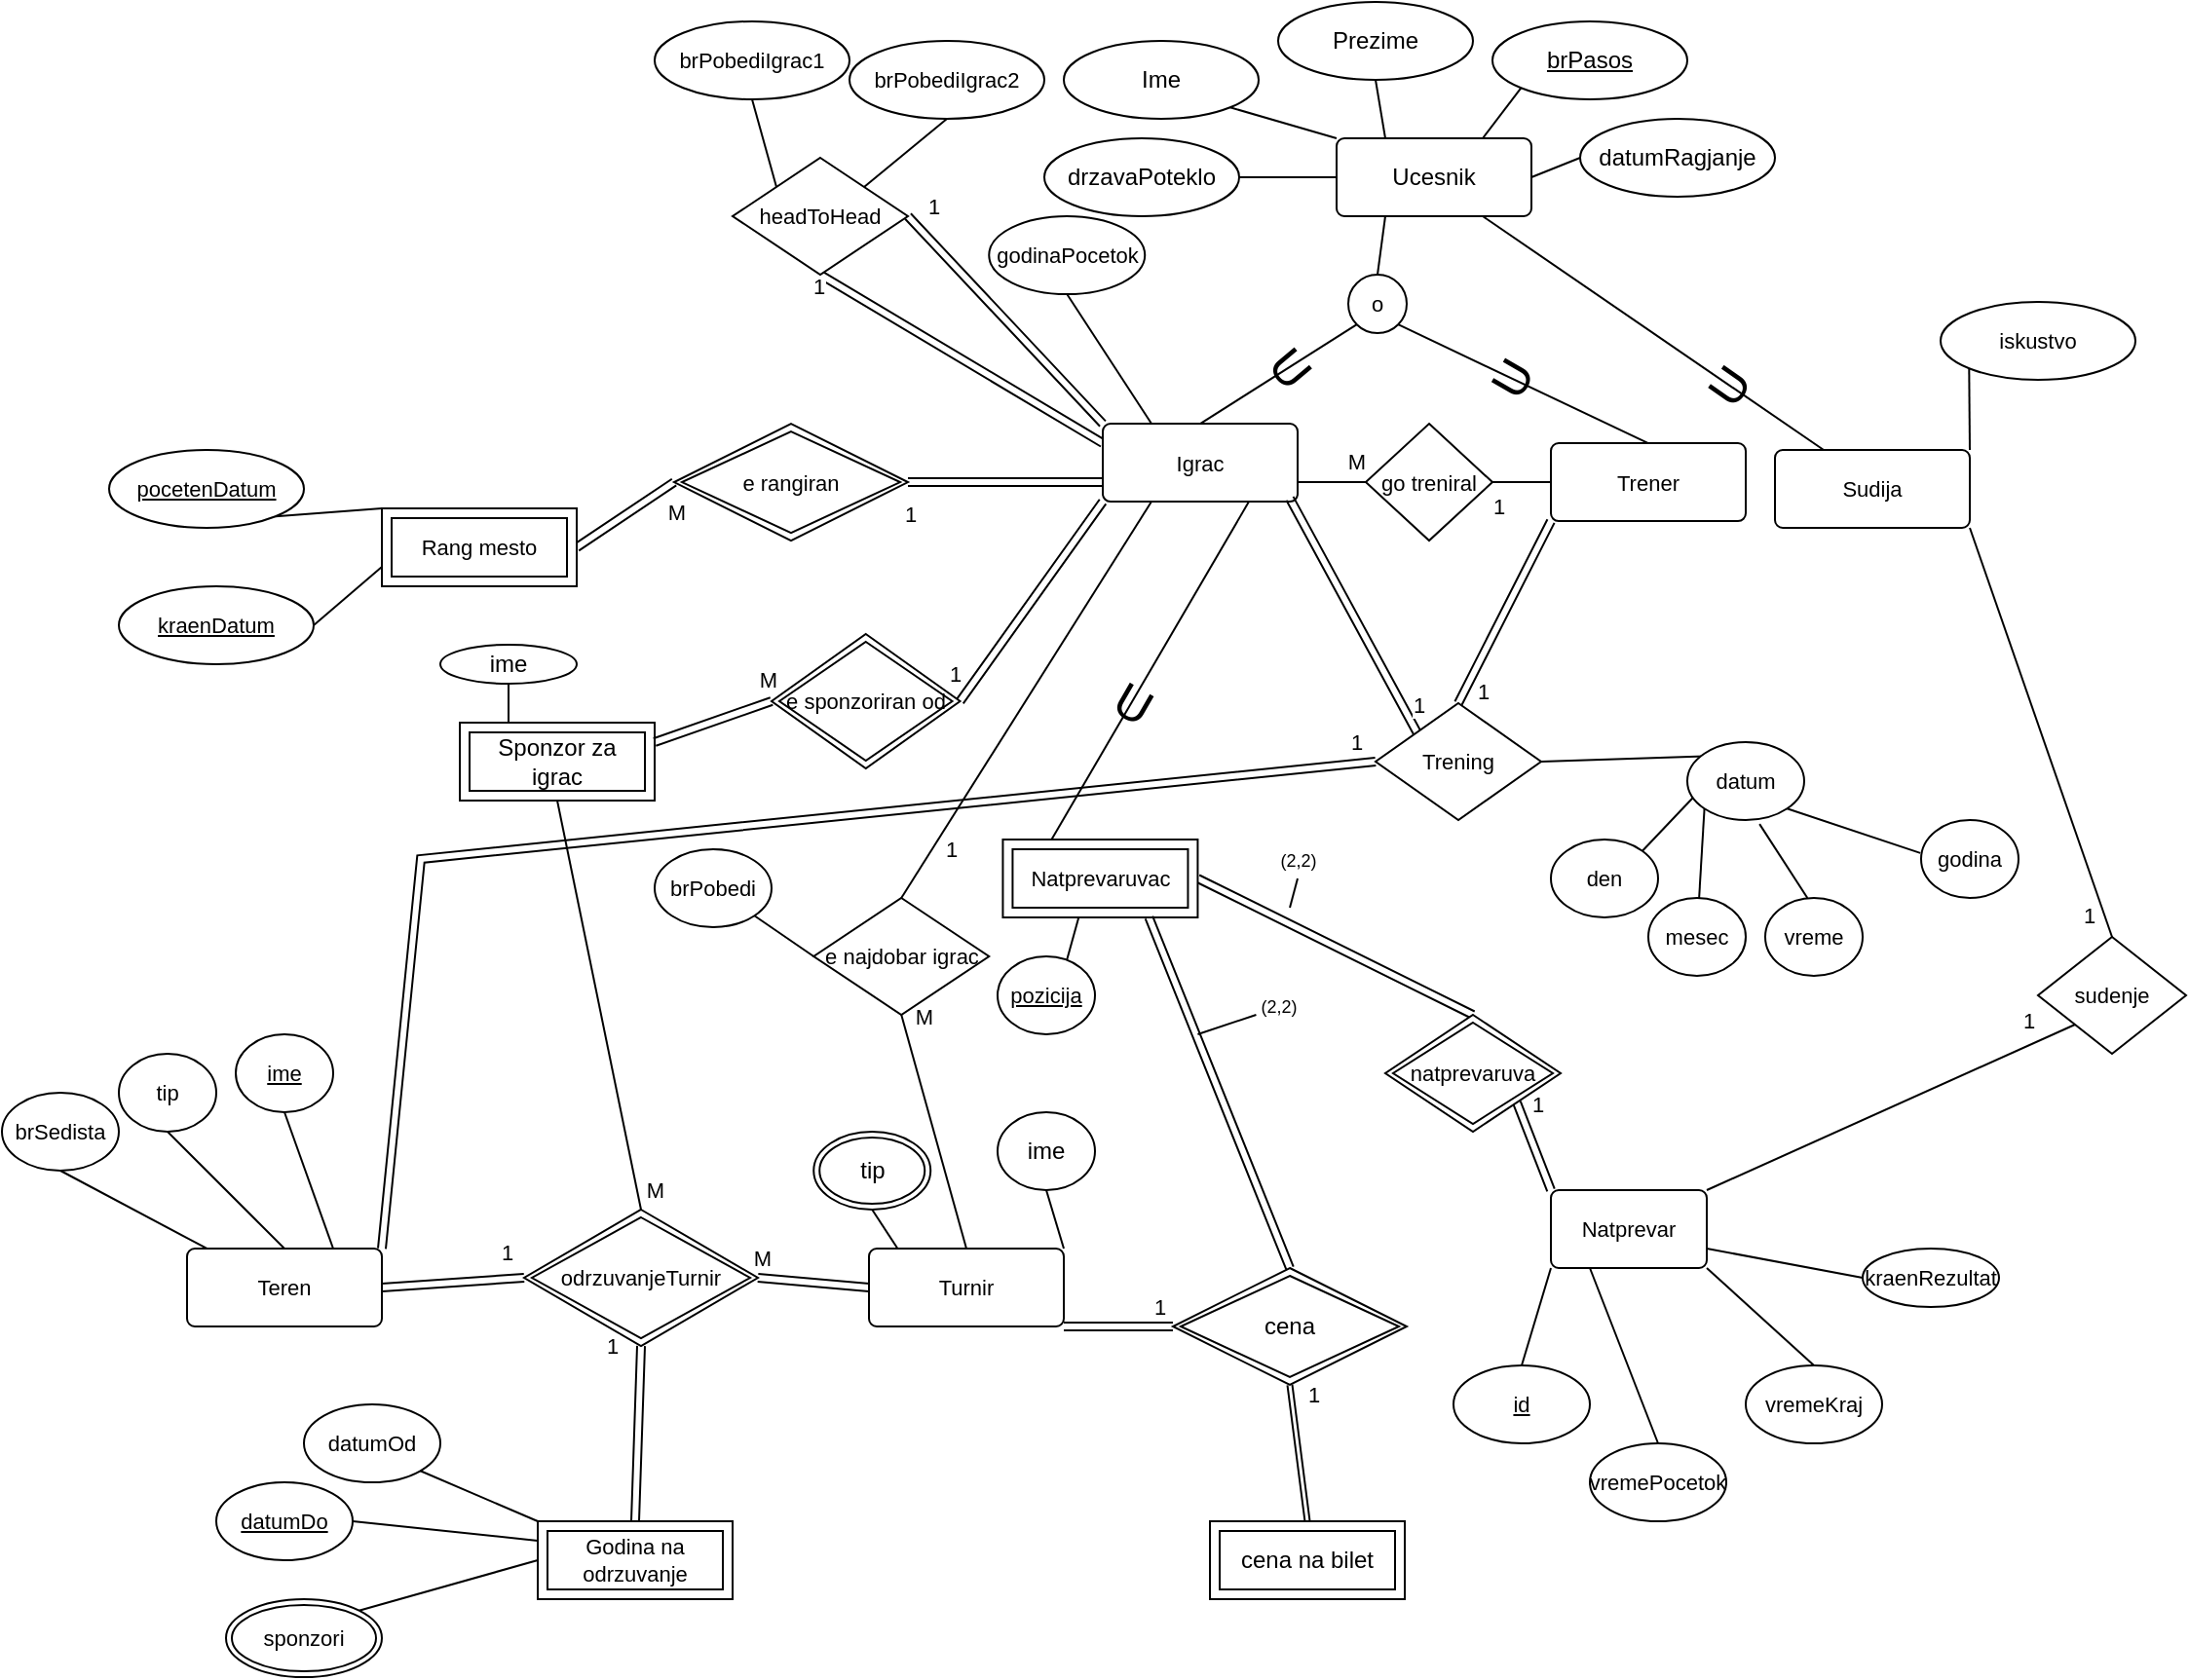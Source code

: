 <mxfile version="22.0.8" type="github">
  <diagram name="Page-1" id="bCBQcqJFbT7YR_BkL4kP">
    <mxGraphModel dx="1479" dy="675" grid="1" gridSize="10" guides="1" tooltips="1" connect="1" arrows="1" fold="1" page="1" pageScale="1" pageWidth="850" pageHeight="1100" math="0" shadow="0">
      <root>
        <mxCell id="0" />
        <mxCell id="1" parent="0" />
        <mxCell id="mq__92epC1WS6delLXho-19" style="edgeStyle=none;shape=connector;rounded=0;orthogonalLoop=1;jettySize=auto;html=1;exitX=0.25;exitY=1;exitDx=0;exitDy=0;entryX=0.5;entryY=0;entryDx=0;entryDy=0;labelBackgroundColor=default;strokeColor=default;align=center;verticalAlign=middle;fontFamily=Helvetica;fontSize=11;fontColor=default;endArrow=none;endFill=0;" parent="1" source="mq__92epC1WS6delLXho-2" target="mq__92epC1WS6delLXho-18" edge="1">
          <mxGeometry relative="1" as="geometry" />
        </mxCell>
        <mxCell id="mq__92epC1WS6delLXho-2" value="&lt;div&gt;Ucesnik&lt;/div&gt;" style="rounded=1;arcSize=10;whiteSpace=wrap;html=1;align=center;" parent="1" vertex="1">
          <mxGeometry x="200" y="90" width="100" height="40" as="geometry" />
        </mxCell>
        <mxCell id="mq__92epC1WS6delLXho-10" style="shape=connector;rounded=0;orthogonalLoop=1;jettySize=auto;html=1;exitX=1;exitY=1;exitDx=0;exitDy=0;labelBackgroundColor=default;strokeColor=default;align=center;verticalAlign=middle;fontFamily=Helvetica;fontSize=11;fontColor=default;endArrow=none;endFill=0;entryX=0;entryY=0;entryDx=0;entryDy=0;" parent="1" source="mq__92epC1WS6delLXho-4" target="mq__92epC1WS6delLXho-2" edge="1">
          <mxGeometry relative="1" as="geometry">
            <mxPoint x="170" y="100" as="targetPoint" />
          </mxGeometry>
        </mxCell>
        <mxCell id="mq__92epC1WS6delLXho-4" value="Ime" style="ellipse;whiteSpace=wrap;html=1;align=center;" parent="1" vertex="1">
          <mxGeometry x="60" y="40" width="100" height="40" as="geometry" />
        </mxCell>
        <mxCell id="mq__92epC1WS6delLXho-11" style="edgeStyle=none;shape=connector;rounded=0;orthogonalLoop=1;jettySize=auto;html=1;exitX=0.5;exitY=1;exitDx=0;exitDy=0;entryX=0.25;entryY=0;entryDx=0;entryDy=0;labelBackgroundColor=default;strokeColor=default;align=center;verticalAlign=middle;fontFamily=Helvetica;fontSize=11;fontColor=default;endArrow=none;endFill=0;" parent="1" source="mq__92epC1WS6delLXho-5" target="mq__92epC1WS6delLXho-2" edge="1">
          <mxGeometry relative="1" as="geometry" />
        </mxCell>
        <mxCell id="mq__92epC1WS6delLXho-5" value="Prezime" style="ellipse;whiteSpace=wrap;html=1;align=center;" parent="1" vertex="1">
          <mxGeometry x="170" y="20" width="100" height="40" as="geometry" />
        </mxCell>
        <mxCell id="mq__92epC1WS6delLXho-12" style="edgeStyle=none;shape=connector;rounded=0;orthogonalLoop=1;jettySize=auto;html=1;exitX=0;exitY=1;exitDx=0;exitDy=0;entryX=0.75;entryY=0;entryDx=0;entryDy=0;labelBackgroundColor=default;strokeColor=default;align=center;verticalAlign=middle;fontFamily=Helvetica;fontSize=11;fontColor=default;endArrow=none;endFill=0;" parent="1" source="mq__92epC1WS6delLXho-6" target="mq__92epC1WS6delLXho-2" edge="1">
          <mxGeometry relative="1" as="geometry" />
        </mxCell>
        <mxCell id="mq__92epC1WS6delLXho-6" value="&lt;u&gt;brPasos&lt;/u&gt;" style="ellipse;whiteSpace=wrap;html=1;align=center;" parent="1" vertex="1">
          <mxGeometry x="280" y="30" width="100" height="40" as="geometry" />
        </mxCell>
        <mxCell id="mq__92epC1WS6delLXho-9" style="edgeStyle=orthogonalEdgeStyle;rounded=0;orthogonalLoop=1;jettySize=auto;html=1;exitX=1;exitY=0.5;exitDx=0;exitDy=0;endArrow=none;endFill=0;" parent="1" source="mq__92epC1WS6delLXho-7" target="mq__92epC1WS6delLXho-2" edge="1">
          <mxGeometry relative="1" as="geometry" />
        </mxCell>
        <mxCell id="mq__92epC1WS6delLXho-7" value="drzavaPoteklo" style="ellipse;whiteSpace=wrap;html=1;align=center;" parent="1" vertex="1">
          <mxGeometry x="50" y="90" width="100" height="40" as="geometry" />
        </mxCell>
        <mxCell id="mq__92epC1WS6delLXho-13" style="edgeStyle=none;shape=connector;rounded=0;orthogonalLoop=1;jettySize=auto;html=1;exitX=0;exitY=0.5;exitDx=0;exitDy=0;entryX=1;entryY=0.5;entryDx=0;entryDy=0;labelBackgroundColor=default;strokeColor=default;align=center;verticalAlign=middle;fontFamily=Helvetica;fontSize=11;fontColor=default;endArrow=none;endFill=0;" parent="1" source="mq__92epC1WS6delLXho-8" target="mq__92epC1WS6delLXho-2" edge="1">
          <mxGeometry relative="1" as="geometry" />
        </mxCell>
        <mxCell id="mq__92epC1WS6delLXho-8" value="datumRagjanje" style="ellipse;whiteSpace=wrap;html=1;align=center;" parent="1" vertex="1">
          <mxGeometry x="325" y="80" width="100" height="40" as="geometry" />
        </mxCell>
        <mxCell id="mq__92epC1WS6delLXho-47" value="1" style="edgeStyle=none;shape=link;rounded=0;orthogonalLoop=1;jettySize=auto;html=1;exitX=0;exitY=0.75;exitDx=0;exitDy=0;entryX=1;entryY=0.5;entryDx=0;entryDy=0;labelBackgroundColor=default;strokeColor=default;align=center;verticalAlign=middle;fontFamily=Helvetica;fontSize=11;fontColor=default;endArrow=none;endFill=0;" parent="1" source="mq__92epC1WS6delLXho-15" target="mq__92epC1WS6delLXho-44" edge="1">
          <mxGeometry x="0.992" y="16" relative="1" as="geometry">
            <mxPoint as="offset" />
          </mxGeometry>
        </mxCell>
        <mxCell id="mq__92epC1WS6delLXho-51" value="M" style="edgeStyle=none;shape=connector;rounded=0;orthogonalLoop=1;jettySize=auto;html=1;exitX=1;exitY=0.75;exitDx=0;exitDy=0;entryX=0;entryY=0.5;entryDx=0;entryDy=0;labelBackgroundColor=default;strokeColor=default;align=center;verticalAlign=middle;fontFamily=Helvetica;fontSize=11;fontColor=default;endArrow=none;endFill=0;" parent="1" source="mq__92epC1WS6delLXho-15" target="mq__92epC1WS6delLXho-49" edge="1">
          <mxGeometry x="0.715" y="11" relative="1" as="geometry">
            <mxPoint as="offset" />
          </mxGeometry>
        </mxCell>
        <mxCell id="9Mbee1yuVD9q4XuMxD_L-72" value="1" style="edgeStyle=none;shape=link;rounded=0;orthogonalLoop=1;jettySize=auto;html=1;exitX=0;exitY=0;exitDx=0;exitDy=0;entryX=1;entryY=0.5;entryDx=0;entryDy=0;labelBackgroundColor=default;strokeColor=default;align=center;verticalAlign=middle;fontFamily=Helvetica;fontSize=11;fontColor=default;endArrow=none;endFill=0;" parent="1" source="mq__92epC1WS6delLXho-15" target="9Mbee1yuVD9q4XuMxD_L-71" edge="1">
          <mxGeometry x="0.921" y="-13" relative="1" as="geometry">
            <mxPoint as="offset" />
          </mxGeometry>
        </mxCell>
        <mxCell id="9Mbee1yuVD9q4XuMxD_L-73" value="1" style="edgeStyle=none;shape=link;rounded=0;orthogonalLoop=1;jettySize=auto;html=1;exitX=0;exitY=0.25;exitDx=0;exitDy=0;entryX=0.5;entryY=1;entryDx=0;entryDy=0;labelBackgroundColor=default;strokeColor=default;align=center;verticalAlign=middle;fontFamily=Helvetica;fontSize=11;fontColor=default;endArrow=none;endFill=0;" parent="1" source="mq__92epC1WS6delLXho-15" target="9Mbee1yuVD9q4XuMxD_L-71" edge="1">
          <mxGeometry x="0.98" y="6" relative="1" as="geometry">
            <mxPoint as="offset" />
          </mxGeometry>
        </mxCell>
        <mxCell id="mq__92epC1WS6delLXho-15" value="Igrac" style="rounded=1;arcSize=10;whiteSpace=wrap;html=1;align=center;fontFamily=Helvetica;fontSize=11;fontColor=default;" parent="1" vertex="1">
          <mxGeometry x="80" y="236.53" width="100" height="40" as="geometry" />
        </mxCell>
        <mxCell id="mq__92epC1WS6delLXho-50" value="1" style="edgeStyle=none;shape=connector;rounded=0;orthogonalLoop=1;jettySize=auto;html=1;exitX=0;exitY=0.5;exitDx=0;exitDy=0;entryX=1;entryY=0.5;entryDx=0;entryDy=0;labelBackgroundColor=default;strokeColor=default;align=center;verticalAlign=middle;fontFamily=Helvetica;fontSize=11;fontColor=default;endArrow=none;endFill=0;" parent="1" source="mq__92epC1WS6delLXho-16" target="mq__92epC1WS6delLXho-49" edge="1">
          <mxGeometry x="0.786" y="12" relative="1" as="geometry">
            <mxPoint as="offset" />
          </mxGeometry>
        </mxCell>
        <mxCell id="mq__92epC1WS6delLXho-16" value="Trener" style="rounded=1;arcSize=10;whiteSpace=wrap;html=1;align=center;fontFamily=Helvetica;fontSize=11;fontColor=default;" parent="1" vertex="1">
          <mxGeometry x="310" y="246.53" width="100" height="40" as="geometry" />
        </mxCell>
        <mxCell id="mq__92epC1WS6delLXho-21" style="edgeStyle=none;shape=connector;rounded=0;orthogonalLoop=1;jettySize=auto;html=1;exitX=1;exitY=1;exitDx=0;exitDy=0;entryX=0.5;entryY=0;entryDx=0;entryDy=0;labelBackgroundColor=default;strokeColor=default;align=center;verticalAlign=middle;fontFamily=Helvetica;fontSize=11;fontColor=default;endArrow=none;endFill=0;" parent="1" source="mq__92epC1WS6delLXho-18" target="mq__92epC1WS6delLXho-16" edge="1">
          <mxGeometry relative="1" as="geometry" />
        </mxCell>
        <mxCell id="mq__92epC1WS6delLXho-18" value="o" style="ellipse;whiteSpace=wrap;html=1;aspect=fixed;fontFamily=Helvetica;fontSize=11;fontColor=default;" parent="1" vertex="1">
          <mxGeometry x="206" y="160" width="30" height="30" as="geometry" />
        </mxCell>
        <mxCell id="mq__92epC1WS6delLXho-31" value="" style="group;rotation=5;" parent="1" vertex="1" connectable="0">
          <mxGeometry x="150" y="179" width="55.794" height="56.526" as="geometry" />
        </mxCell>
        <mxCell id="mq__92epC1WS6delLXho-32" value="" style="group;rotation=5;" parent="mq__92epC1WS6delLXho-31" vertex="1" connectable="0">
          <mxGeometry x="-1" width="56.569" height="56.569" as="geometry" />
        </mxCell>
        <mxCell id="mq__92epC1WS6delLXho-20" style="edgeStyle=none;shape=connector;rounded=0;orthogonalLoop=1;jettySize=auto;html=1;exitX=0;exitY=1;exitDx=0;exitDy=0;entryX=0.5;entryY=0;entryDx=0;entryDy=0;labelBackgroundColor=default;strokeColor=default;align=center;verticalAlign=middle;fontFamily=Helvetica;fontSize=11;fontColor=default;endArrow=none;endFill=0;" parent="mq__92epC1WS6delLXho-32" source="mq__92epC1WS6delLXho-18" target="mq__92epC1WS6delLXho-15" edge="1">
          <mxGeometry relative="1" as="geometry" />
        </mxCell>
        <mxCell id="mq__92epC1WS6delLXho-24" value="&lt;font style=&quot;font-size: 25px;&quot;&gt;U&lt;/font&gt;" style="text;html=1;align=center;verticalAlign=middle;resizable=0;points=[];autosize=1;strokeColor=none;fillColor=none;fontSize=11;fontFamily=Helvetica;fontColor=default;rotation=50;" parent="mq__92epC1WS6delLXho-32" vertex="1">
          <mxGeometry x="8" y="8" width="40" height="40" as="geometry" />
        </mxCell>
        <mxCell id="mq__92epC1WS6delLXho-34" value="" style="endArrow=none;html=1;rounded=0;labelBackgroundColor=default;strokeColor=default;align=center;verticalAlign=middle;fontFamily=Helvetica;fontSize=11;fontColor=default;shape=connector;exitX=0.75;exitY=1;exitDx=0;exitDy=0;entryX=0.25;entryY=0;entryDx=0;entryDy=0;" parent="1" source="mq__92epC1WS6delLXho-2" target="mq__92epC1WS6delLXho-35" edge="1">
          <mxGeometry width="50" height="50" relative="1" as="geometry">
            <mxPoint x="330" y="200" as="sourcePoint" />
            <mxPoint x="400" y="230" as="targetPoint" />
          </mxGeometry>
        </mxCell>
        <mxCell id="mq__92epC1WS6delLXho-35" value="Sudija" style="rounded=1;arcSize=10;whiteSpace=wrap;html=1;align=center;fontFamily=Helvetica;fontSize=11;fontColor=default;" parent="1" vertex="1">
          <mxGeometry x="425" y="250" width="100" height="40" as="geometry" />
        </mxCell>
        <mxCell id="mq__92epC1WS6delLXho-36" value="&lt;font style=&quot;font-size: 25px;&quot;&gt;U&lt;/font&gt;" style="text;html=1;align=center;verticalAlign=middle;resizable=0;points=[];autosize=1;strokeColor=none;fillColor=none;fontSize=11;fontFamily=Helvetica;fontColor=default;rotation=-55;" parent="1" vertex="1">
          <mxGeometry x="380" y="196.53" width="40" height="40" as="geometry" />
        </mxCell>
        <mxCell id="mq__92epC1WS6delLXho-45" value="M" style="edgeStyle=none;shape=link;rounded=0;orthogonalLoop=1;jettySize=auto;html=1;exitX=1;exitY=0.5;exitDx=0;exitDy=0;entryX=0;entryY=0.5;entryDx=0;entryDy=0;labelBackgroundColor=default;strokeColor=default;align=center;verticalAlign=middle;fontFamily=Helvetica;fontSize=11;fontColor=default;endArrow=none;endFill=0;" parent="1" source="mq__92epC1WS6delLXho-48" target="mq__92epC1WS6delLXho-44" edge="1">
          <mxGeometry x="0.75" y="-13" relative="1" as="geometry">
            <mxPoint x="-80" y="330" as="sourcePoint" />
            <mxPoint as="offset" />
          </mxGeometry>
        </mxCell>
        <mxCell id="mq__92epC1WS6delLXho-39" style="edgeStyle=none;shape=connector;rounded=0;orthogonalLoop=1;jettySize=auto;html=1;exitX=0.5;exitY=1;exitDx=0;exitDy=0;entryX=0.25;entryY=0;entryDx=0;entryDy=0;labelBackgroundColor=default;strokeColor=default;align=center;verticalAlign=middle;fontFamily=Helvetica;fontSize=11;fontColor=default;endArrow=none;endFill=0;" parent="1" source="mq__92epC1WS6delLXho-38" target="mq__92epC1WS6delLXho-15" edge="1">
          <mxGeometry relative="1" as="geometry" />
        </mxCell>
        <mxCell id="mq__92epC1WS6delLXho-38" value="godinaPocetok" style="ellipse;whiteSpace=wrap;html=1;align=center;fontFamily=Helvetica;fontSize=11;fontColor=default;" parent="1" vertex="1">
          <mxGeometry x="21.62" y="130" width="80" height="40" as="geometry" />
        </mxCell>
        <mxCell id="mq__92epC1WS6delLXho-42" style="edgeStyle=none;shape=connector;rounded=0;orthogonalLoop=1;jettySize=auto;html=1;exitX=1;exitY=1;exitDx=0;exitDy=0;entryX=0;entryY=0;entryDx=0;entryDy=0;labelBackgroundColor=default;strokeColor=default;align=center;verticalAlign=middle;fontFamily=Helvetica;fontSize=11;fontColor=default;endArrow=none;endFill=0;" parent="1" source="mq__92epC1WS6delLXho-40" target="mq__92epC1WS6delLXho-48" edge="1">
          <mxGeometry relative="1" as="geometry">
            <mxPoint x="-130" y="330" as="targetPoint" />
          </mxGeometry>
        </mxCell>
        <mxCell id="mq__92epC1WS6delLXho-40" value="&lt;u&gt;pocetenDatum&lt;/u&gt;" style="ellipse;whiteSpace=wrap;html=1;align=center;fontFamily=Helvetica;fontSize=11;fontColor=default;" parent="1" vertex="1">
          <mxGeometry x="-430" y="250" width="100" height="40" as="geometry" />
        </mxCell>
        <mxCell id="mq__92epC1WS6delLXho-43" style="edgeStyle=none;shape=connector;rounded=0;orthogonalLoop=1;jettySize=auto;html=1;exitX=1;exitY=0.5;exitDx=0;exitDy=0;entryX=0;entryY=0.75;entryDx=0;entryDy=0;labelBackgroundColor=default;strokeColor=default;align=center;verticalAlign=middle;fontFamily=Helvetica;fontSize=11;fontColor=default;endArrow=none;endFill=0;" parent="1" source="mq__92epC1WS6delLXho-41" target="mq__92epC1WS6delLXho-48" edge="1">
          <mxGeometry relative="1" as="geometry">
            <mxPoint x="-130" y="370" as="targetPoint" />
          </mxGeometry>
        </mxCell>
        <mxCell id="mq__92epC1WS6delLXho-41" value="&lt;u&gt;kraenDatum&lt;/u&gt;" style="ellipse;whiteSpace=wrap;html=1;align=center;fontFamily=Helvetica;fontSize=11;fontColor=default;" parent="1" vertex="1">
          <mxGeometry x="-425" y="320" width="100" height="40" as="geometry" />
        </mxCell>
        <mxCell id="mq__92epC1WS6delLXho-44" value="e rangiran" style="shape=rhombus;double=1;perimeter=rhombusPerimeter;whiteSpace=wrap;html=1;align=center;fontFamily=Helvetica;fontSize=11;fontColor=default;" parent="1" vertex="1">
          <mxGeometry x="-140" y="236.53" width="120" height="60" as="geometry" />
        </mxCell>
        <mxCell id="mq__92epC1WS6delLXho-48" value="Rang mesto" style="shape=ext;margin=3;double=1;whiteSpace=wrap;html=1;align=center;fontFamily=Helvetica;fontSize=11;fontColor=default;" parent="1" vertex="1">
          <mxGeometry x="-290" y="280" width="100" height="40" as="geometry" />
        </mxCell>
        <mxCell id="mq__92epC1WS6delLXho-49" value="go treniral" style="shape=rhombus;perimeter=rhombusPerimeter;whiteSpace=wrap;html=1;align=center;fontFamily=Helvetica;fontSize=11;fontColor=default;" parent="1" vertex="1">
          <mxGeometry x="215" y="236.53" width="65" height="60" as="geometry" />
        </mxCell>
        <mxCell id="mq__92epC1WS6delLXho-53" style="edgeStyle=none;shape=connector;rounded=0;orthogonalLoop=1;jettySize=auto;html=1;exitX=0;exitY=1;exitDx=0;exitDy=0;entryX=1;entryY=0;entryDx=0;entryDy=0;labelBackgroundColor=default;strokeColor=default;align=center;verticalAlign=middle;fontFamily=Helvetica;fontSize=11;fontColor=default;endArrow=none;endFill=0;" parent="1" source="mq__92epC1WS6delLXho-52" target="mq__92epC1WS6delLXho-35" edge="1">
          <mxGeometry relative="1" as="geometry" />
        </mxCell>
        <mxCell id="mq__92epC1WS6delLXho-52" value="iskustvo" style="ellipse;whiteSpace=wrap;html=1;align=center;fontFamily=Helvetica;fontSize=11;fontColor=default;" parent="1" vertex="1">
          <mxGeometry x="510" y="174" width="100" height="40" as="geometry" />
        </mxCell>
        <mxCell id="9Mbee1yuVD9q4XuMxD_L-7" value="M" style="edgeStyle=none;shape=connector;rounded=0;orthogonalLoop=1;jettySize=auto;html=1;exitX=0.5;exitY=0;exitDx=0;exitDy=0;entryX=0.5;entryY=1;entryDx=0;entryDy=0;labelBackgroundColor=default;strokeColor=default;align=center;verticalAlign=middle;fontFamily=Helvetica;fontSize=11;fontColor=default;endArrow=none;endFill=0;" parent="1" source="mq__92epC1WS6delLXho-54" target="9Mbee1yuVD9q4XuMxD_L-6" edge="1">
          <mxGeometry x="0.924" y="-11" relative="1" as="geometry">
            <mxPoint as="offset" />
          </mxGeometry>
        </mxCell>
        <mxCell id="9Mbee1yuVD9q4XuMxD_L-20" value="M" style="edgeStyle=none;shape=link;rounded=0;orthogonalLoop=1;jettySize=auto;html=1;exitX=0;exitY=0.5;exitDx=0;exitDy=0;entryX=1;entryY=0.5;entryDx=0;entryDy=0;labelBackgroundColor=default;strokeColor=default;align=center;verticalAlign=middle;fontFamily=Helvetica;fontSize=11;fontColor=default;endArrow=none;endFill=0;" parent="1" source="mq__92epC1WS6delLXho-54" target="9Mbee1yuVD9q4XuMxD_L-18" edge="1">
          <mxGeometry x="0.954" y="-10" relative="1" as="geometry">
            <mxPoint as="offset" />
          </mxGeometry>
        </mxCell>
        <mxCell id="hpXojrDzF-g0VpkpRBZQ-11" value="1" style="rounded=0;orthogonalLoop=1;jettySize=auto;html=1;exitX=1;exitY=1;exitDx=0;exitDy=0;shape=link;" edge="1" parent="1" source="mq__92epC1WS6delLXho-54" target="hpXojrDzF-g0VpkpRBZQ-8">
          <mxGeometry x="0.739" y="10" relative="1" as="geometry">
            <mxPoint as="offset" />
          </mxGeometry>
        </mxCell>
        <mxCell id="mq__92epC1WS6delLXho-54" value="Turnir" style="rounded=1;arcSize=10;whiteSpace=wrap;html=1;align=center;fontFamily=Helvetica;fontSize=11;fontColor=default;" parent="1" vertex="1">
          <mxGeometry x="-40.0" y="660" width="100" height="40" as="geometry" />
        </mxCell>
        <mxCell id="9Mbee1yuVD9q4XuMxD_L-4" style="rounded=0;orthogonalLoop=1;jettySize=auto;html=1;exitX=0.5;exitY=1;exitDx=0;exitDy=0;entryX=1;entryY=0;entryDx=0;entryDy=0;endArrow=none;endFill=0;" parent="1" source="9Mbee1yuVD9q4XuMxD_L-2" target="mq__92epC1WS6delLXho-54" edge="1">
          <mxGeometry relative="1" as="geometry" />
        </mxCell>
        <mxCell id="9Mbee1yuVD9q4XuMxD_L-2" value="ime" style="ellipse;whiteSpace=wrap;html=1;align=center;" parent="1" vertex="1">
          <mxGeometry x="26" y="590" width="50" height="40" as="geometry" />
        </mxCell>
        <mxCell id="9Mbee1yuVD9q4XuMxD_L-5" style="rounded=0;orthogonalLoop=1;jettySize=auto;html=1;entryX=0.147;entryY=0;entryDx=0;entryDy=0;endArrow=none;endFill=0;exitX=0.5;exitY=1;exitDx=0;exitDy=0;entryPerimeter=0;" parent="1" source="hpXojrDzF-g0VpkpRBZQ-6" target="mq__92epC1WS6delLXho-54" edge="1">
          <mxGeometry relative="1" as="geometry">
            <mxPoint x="100" y="640" as="sourcePoint" />
          </mxGeometry>
        </mxCell>
        <mxCell id="9Mbee1yuVD9q4XuMxD_L-8" value="1" style="edgeStyle=none;shape=connector;rounded=0;orthogonalLoop=1;jettySize=auto;html=1;exitX=0.5;exitY=0;exitDx=0;exitDy=0;entryX=0.25;entryY=1;entryDx=0;entryDy=0;labelBackgroundColor=default;strokeColor=default;align=center;verticalAlign=middle;fontFamily=Helvetica;fontSize=11;fontColor=default;endArrow=none;endFill=0;" parent="1" source="9Mbee1yuVD9q4XuMxD_L-6" target="mq__92epC1WS6delLXho-15" edge="1">
          <mxGeometry x="-0.714" y="-8" relative="1" as="geometry">
            <mxPoint as="offset" />
          </mxGeometry>
        </mxCell>
        <mxCell id="9Mbee1yuVD9q4XuMxD_L-10" style="edgeStyle=none;shape=connector;rounded=0;orthogonalLoop=1;jettySize=auto;html=1;exitX=0;exitY=0.5;exitDx=0;exitDy=0;entryX=1;entryY=1;entryDx=0;entryDy=0;labelBackgroundColor=default;strokeColor=default;align=center;verticalAlign=middle;fontFamily=Helvetica;fontSize=11;fontColor=default;endArrow=none;endFill=0;" parent="1" source="9Mbee1yuVD9q4XuMxD_L-6" target="9Mbee1yuVD9q4XuMxD_L-9" edge="1">
          <mxGeometry relative="1" as="geometry" />
        </mxCell>
        <mxCell id="9Mbee1yuVD9q4XuMxD_L-6" value="e najdobar igrac" style="shape=rhombus;perimeter=rhombusPerimeter;whiteSpace=wrap;html=1;align=center;fontFamily=Helvetica;fontSize=11;fontColor=default;" parent="1" vertex="1">
          <mxGeometry x="-68.38" y="480" width="90" height="60" as="geometry" />
        </mxCell>
        <mxCell id="9Mbee1yuVD9q4XuMxD_L-9" value="brPobedi" style="ellipse;whiteSpace=wrap;html=1;align=center;fontFamily=Helvetica;fontSize=11;fontColor=default;" parent="1" vertex="1">
          <mxGeometry x="-150" y="455" width="60" height="40" as="geometry" />
        </mxCell>
        <mxCell id="9Mbee1yuVD9q4XuMxD_L-19" value="1" style="edgeStyle=none;shape=link;rounded=0;orthogonalLoop=1;jettySize=auto;html=1;exitX=1;exitY=0.5;exitDx=0;exitDy=0;entryX=0;entryY=0.5;entryDx=0;entryDy=0;labelBackgroundColor=default;strokeColor=default;align=center;verticalAlign=middle;fontFamily=Helvetica;fontSize=11;fontColor=default;endArrow=none;endFill=0;" parent="1" source="9Mbee1yuVD9q4XuMxD_L-11" target="9Mbee1yuVD9q4XuMxD_L-18" edge="1">
          <mxGeometry x="0.794" y="14" relative="1" as="geometry">
            <mxPoint as="offset" />
          </mxGeometry>
        </mxCell>
        <mxCell id="9Mbee1yuVD9q4XuMxD_L-123" value="1" style="edgeStyle=none;shape=link;rounded=0;orthogonalLoop=1;jettySize=auto;html=1;exitX=1;exitY=0;exitDx=0;exitDy=0;labelBackgroundColor=default;strokeColor=default;align=center;verticalAlign=middle;fontFamily=Helvetica;fontSize=11;fontColor=default;endArrow=none;endFill=0;entryX=0;entryY=0.5;entryDx=0;entryDy=0;" parent="1" source="9Mbee1yuVD9q4XuMxD_L-11" target="9Mbee1yuVD9q4XuMxD_L-120" edge="1">
          <mxGeometry x="0.976" y="11" relative="1" as="geometry">
            <mxPoint x="-360" y="440" as="targetPoint" />
            <Array as="points">
              <mxPoint x="-270" y="460" />
            </Array>
            <mxPoint as="offset" />
          </mxGeometry>
        </mxCell>
        <mxCell id="9Mbee1yuVD9q4XuMxD_L-11" value="Teren" style="rounded=1;arcSize=10;whiteSpace=wrap;html=1;align=center;fontFamily=Helvetica;fontSize=11;fontColor=default;" parent="1" vertex="1">
          <mxGeometry x="-390" y="660" width="100" height="40" as="geometry" />
        </mxCell>
        <mxCell id="9Mbee1yuVD9q4XuMxD_L-12" value="&lt;u&gt;ime&lt;/u&gt;" style="ellipse;whiteSpace=wrap;html=1;align=center;fontFamily=Helvetica;fontSize=11;fontColor=default;" parent="1" vertex="1">
          <mxGeometry x="-365" y="550" width="50" height="40" as="geometry" />
        </mxCell>
        <mxCell id="9Mbee1yuVD9q4XuMxD_L-16" style="edgeStyle=none;shape=connector;rounded=0;orthogonalLoop=1;jettySize=auto;html=1;exitX=0.5;exitY=1;exitDx=0;exitDy=0;entryX=0.5;entryY=0;entryDx=0;entryDy=0;labelBackgroundColor=default;strokeColor=default;align=center;verticalAlign=middle;fontFamily=Helvetica;fontSize=11;fontColor=default;endArrow=none;endFill=0;" parent="1" source="9Mbee1yuVD9q4XuMxD_L-13" target="9Mbee1yuVD9q4XuMxD_L-11" edge="1">
          <mxGeometry relative="1" as="geometry" />
        </mxCell>
        <mxCell id="9Mbee1yuVD9q4XuMxD_L-13" value="tip" style="ellipse;whiteSpace=wrap;html=1;align=center;fontFamily=Helvetica;fontSize=11;fontColor=default;" parent="1" vertex="1">
          <mxGeometry x="-425" y="560" width="50" height="40" as="geometry" />
        </mxCell>
        <mxCell id="9Mbee1yuVD9q4XuMxD_L-15" style="edgeStyle=none;shape=connector;rounded=0;orthogonalLoop=1;jettySize=auto;html=1;exitX=0.5;exitY=1;exitDx=0;exitDy=0;entryX=0.104;entryY=0.003;entryDx=0;entryDy=0;labelBackgroundColor=default;strokeColor=default;align=center;verticalAlign=middle;fontFamily=Helvetica;fontSize=11;fontColor=default;endArrow=none;endFill=0;entryPerimeter=0;" parent="1" source="9Mbee1yuVD9q4XuMxD_L-14" target="9Mbee1yuVD9q4XuMxD_L-11" edge="1">
          <mxGeometry relative="1" as="geometry" />
        </mxCell>
        <mxCell id="9Mbee1yuVD9q4XuMxD_L-14" value="brSedista" style="ellipse;whiteSpace=wrap;html=1;align=center;fontFamily=Helvetica;fontSize=11;fontColor=default;" parent="1" vertex="1">
          <mxGeometry x="-485" y="580" width="60" height="40" as="geometry" />
        </mxCell>
        <mxCell id="9Mbee1yuVD9q4XuMxD_L-17" style="edgeStyle=none;shape=connector;rounded=0;orthogonalLoop=1;jettySize=auto;html=1;exitX=0.5;exitY=1;exitDx=0;exitDy=0;entryX=0.75;entryY=0;entryDx=0;entryDy=0;labelBackgroundColor=default;strokeColor=default;align=center;verticalAlign=middle;fontFamily=Helvetica;fontSize=11;fontColor=default;endArrow=none;endFill=0;" parent="1" source="9Mbee1yuVD9q4XuMxD_L-12" target="9Mbee1yuVD9q4XuMxD_L-11" edge="1">
          <mxGeometry relative="1" as="geometry">
            <Array as="points" />
          </mxGeometry>
        </mxCell>
        <mxCell id="9Mbee1yuVD9q4XuMxD_L-18" value="odrzuvanjeTurnir" style="shape=rhombus;perimeter=rhombusPerimeter;whiteSpace=wrap;html=1;align=center;fontFamily=Helvetica;fontSize=11;fontColor=default;double=1;" parent="1" vertex="1">
          <mxGeometry x="-217" y="640" width="120" height="70" as="geometry" />
        </mxCell>
        <mxCell id="9Mbee1yuVD9q4XuMxD_L-32" value="1" style="edgeStyle=none;shape=link;rounded=0;orthogonalLoop=1;jettySize=auto;html=1;exitX=0.5;exitY=0;exitDx=0;exitDy=0;entryX=0.5;entryY=1;entryDx=0;entryDy=0;labelBackgroundColor=default;strokeColor=default;align=center;verticalAlign=middle;fontFamily=Helvetica;fontSize=11;fontColor=default;endArrow=none;endFill=0;" parent="1" source="9Mbee1yuVD9q4XuMxD_L-33" target="9Mbee1yuVD9q4XuMxD_L-18" edge="1">
          <mxGeometry x="1" y="15" relative="1" as="geometry">
            <mxPoint x="-75" y="630" as="sourcePoint" />
            <mxPoint as="offset" />
          </mxGeometry>
        </mxCell>
        <mxCell id="9Mbee1yuVD9q4XuMxD_L-27" style="edgeStyle=none;shape=connector;rounded=0;orthogonalLoop=1;jettySize=auto;html=1;exitX=1;exitY=1;exitDx=0;exitDy=0;labelBackgroundColor=default;strokeColor=default;align=center;verticalAlign=middle;fontFamily=Helvetica;fontSize=11;fontColor=default;endArrow=none;endFill=0;entryX=0;entryY=0;entryDx=0;entryDy=0;" parent="1" source="9Mbee1yuVD9q4XuMxD_L-24" target="9Mbee1yuVD9q4XuMxD_L-33" edge="1">
          <mxGeometry relative="1" as="geometry">
            <mxPoint x="-220" y="760" as="targetPoint" />
          </mxGeometry>
        </mxCell>
        <mxCell id="9Mbee1yuVD9q4XuMxD_L-24" value="datumOd" style="ellipse;whiteSpace=wrap;html=1;align=center;fontFamily=Helvetica;fontSize=11;fontColor=default;" parent="1" vertex="1">
          <mxGeometry x="-330" y="740" width="70" height="40" as="geometry" />
        </mxCell>
        <mxCell id="9Mbee1yuVD9q4XuMxD_L-28" style="edgeStyle=none;shape=connector;rounded=0;orthogonalLoop=1;jettySize=auto;html=1;exitX=1;exitY=0.5;exitDx=0;exitDy=0;entryX=0;entryY=0.25;entryDx=0;entryDy=0;labelBackgroundColor=default;strokeColor=default;align=center;verticalAlign=middle;fontFamily=Helvetica;fontSize=11;fontColor=default;endArrow=none;endFill=0;" parent="1" source="9Mbee1yuVD9q4XuMxD_L-25" target="9Mbee1yuVD9q4XuMxD_L-33" edge="1">
          <mxGeometry relative="1" as="geometry">
            <mxPoint x="-125" y="630" as="targetPoint" />
          </mxGeometry>
        </mxCell>
        <mxCell id="9Mbee1yuVD9q4XuMxD_L-25" value="&lt;u&gt;datumDo&lt;/u&gt;" style="ellipse;whiteSpace=wrap;html=1;align=center;fontFamily=Helvetica;fontSize=11;fontColor=default;" parent="1" vertex="1">
          <mxGeometry x="-375" y="780" width="70" height="40" as="geometry" />
        </mxCell>
        <mxCell id="9Mbee1yuVD9q4XuMxD_L-31" style="shape=connector;rounded=0;orthogonalLoop=1;jettySize=auto;html=1;exitX=1;exitY=0;exitDx=0;exitDy=0;entryX=0;entryY=0.5;entryDx=0;entryDy=0;labelBackgroundColor=default;strokeColor=default;align=center;verticalAlign=middle;fontFamily=Helvetica;fontSize=11;fontColor=default;endArrow=none;endFill=0;" parent="1" source="9Mbee1yuVD9q4XuMxD_L-30" target="9Mbee1yuVD9q4XuMxD_L-33" edge="1">
          <mxGeometry relative="1" as="geometry">
            <mxPoint x="-150" y="670" as="targetPoint" />
          </mxGeometry>
        </mxCell>
        <mxCell id="9Mbee1yuVD9q4XuMxD_L-30" value="sponzori" style="ellipse;shape=doubleEllipse;margin=3;whiteSpace=wrap;html=1;align=center;fontFamily=Helvetica;fontSize=11;fontColor=default;" parent="1" vertex="1">
          <mxGeometry x="-370" y="840" width="80" height="40" as="geometry" />
        </mxCell>
        <mxCell id="9Mbee1yuVD9q4XuMxD_L-33" value="Godina na odrzuvanje" style="shape=ext;margin=3;double=1;whiteSpace=wrap;html=1;align=center;fontFamily=Helvetica;fontSize=11;fontColor=default;" parent="1" vertex="1">
          <mxGeometry x="-210" y="800" width="100" height="40" as="geometry" />
        </mxCell>
        <mxCell id="9Mbee1yuVD9q4XuMxD_L-48" value="1" style="edgeStyle=none;shape=connector;rounded=0;orthogonalLoop=1;jettySize=auto;html=1;exitX=1;exitY=0;exitDx=0;exitDy=0;entryX=0;entryY=1;entryDx=0;entryDy=0;labelBackgroundColor=default;strokeColor=default;align=center;verticalAlign=middle;fontFamily=Helvetica;fontSize=11;fontColor=default;endArrow=none;endFill=0;" parent="1" source="9Mbee1yuVD9q4XuMxD_L-35" target="9Mbee1yuVD9q4XuMxD_L-47" edge="1">
          <mxGeometry x="0.793" y="12" relative="1" as="geometry">
            <mxPoint as="offset" />
          </mxGeometry>
        </mxCell>
        <mxCell id="hpXojrDzF-g0VpkpRBZQ-26" style="edgeStyle=none;shape=connector;rounded=0;orthogonalLoop=1;jettySize=auto;html=1;exitX=0;exitY=1;exitDx=0;exitDy=0;entryX=0.5;entryY=0;entryDx=0;entryDy=0;labelBackgroundColor=default;strokeColor=default;align=center;verticalAlign=middle;fontFamily=Helvetica;fontSize=11;fontColor=default;endArrow=none;endFill=0;" edge="1" parent="1" source="9Mbee1yuVD9q4XuMxD_L-35" target="hpXojrDzF-g0VpkpRBZQ-25">
          <mxGeometry relative="1" as="geometry" />
        </mxCell>
        <mxCell id="9Mbee1yuVD9q4XuMxD_L-35" value="Natprevar" style="rounded=1;arcSize=10;whiteSpace=wrap;html=1;align=center;fontFamily=Helvetica;fontSize=11;fontColor=default;" parent="1" vertex="1">
          <mxGeometry x="310" y="630" width="80" height="40" as="geometry" />
        </mxCell>
        <mxCell id="9Mbee1yuVD9q4XuMxD_L-39" style="edgeStyle=none;shape=connector;rounded=0;orthogonalLoop=1;jettySize=auto;html=1;entryX=1.015;entryY=0.566;entryDx=0;entryDy=0;entryPerimeter=0;labelBackgroundColor=default;strokeColor=default;align=center;verticalAlign=middle;fontFamily=Helvetica;fontSize=11;fontColor=default;endArrow=none;endFill=0;" parent="1" edge="1">
          <mxGeometry relative="1" as="geometry">
            <mxPoint x="318.955" y="201.67" as="sourcePoint" />
            <mxPoint x="319.433" y="201.3" as="targetPoint" />
          </mxGeometry>
        </mxCell>
        <mxCell id="9Mbee1yuVD9q4XuMxD_L-40" value="&lt;font style=&quot;font-size: 25px;&quot;&gt;U&lt;/font&gt;" style="text;html=1;align=center;verticalAlign=middle;resizable=0;points=[];autosize=1;strokeColor=none;fillColor=none;fontSize=11;fontFamily=Helvetica;fontColor=default;rotation=-60;" parent="1" vertex="1">
          <mxGeometry x="269" y="193" width="40" height="40" as="geometry" />
        </mxCell>
        <mxCell id="9Mbee1yuVD9q4XuMxD_L-49" value="1" style="edgeStyle=none;shape=connector;rounded=0;orthogonalLoop=1;jettySize=auto;html=1;exitX=0.5;exitY=0;exitDx=0;exitDy=0;entryX=1;entryY=1;entryDx=0;entryDy=0;labelBackgroundColor=default;strokeColor=default;align=center;verticalAlign=middle;fontFamily=Helvetica;fontSize=11;fontColor=default;endArrow=none;endFill=0;" parent="1" source="9Mbee1yuVD9q4XuMxD_L-47" target="mq__92epC1WS6delLXho-35" edge="1">
          <mxGeometry x="-0.87" y="8" relative="1" as="geometry">
            <mxPoint as="offset" />
          </mxGeometry>
        </mxCell>
        <mxCell id="9Mbee1yuVD9q4XuMxD_L-47" value="sudenje" style="shape=rhombus;perimeter=rhombusPerimeter;whiteSpace=wrap;html=1;align=center;fontFamily=Helvetica;fontSize=11;fontColor=default;" parent="1" vertex="1">
          <mxGeometry x="560" y="500" width="76" height="60" as="geometry" />
        </mxCell>
        <mxCell id="9Mbee1yuVD9q4XuMxD_L-53" style="edgeStyle=none;shape=connector;rounded=0;orthogonalLoop=1;jettySize=auto;html=1;exitX=0.5;exitY=0;exitDx=0;exitDy=0;entryX=0.5;entryY=1;entryDx=0;entryDy=0;labelBackgroundColor=default;strokeColor=default;align=center;verticalAlign=middle;fontFamily=Helvetica;fontSize=11;fontColor=default;endArrow=none;endFill=0;" parent="1" source="9Mbee1yuVD9q4XuMxD_L-56" target="9Mbee1yuVD9q4XuMxD_L-52" edge="1">
          <mxGeometry relative="1" as="geometry">
            <mxPoint x="185" y="410" as="sourcePoint" />
          </mxGeometry>
        </mxCell>
        <mxCell id="9Mbee1yuVD9q4XuMxD_L-52" value="&lt;u&gt;pozicija&lt;/u&gt;" style="ellipse;whiteSpace=wrap;html=1;align=center;fontFamily=Helvetica;fontSize=11;fontColor=default;" parent="1" vertex="1">
          <mxGeometry x="26" y="510" width="50" height="40" as="geometry" />
        </mxCell>
        <mxCell id="9Mbee1yuVD9q4XuMxD_L-58" style="edgeStyle=none;shape=connector;rounded=0;orthogonalLoop=1;jettySize=auto;html=1;exitX=0.25;exitY=0;exitDx=0;exitDy=0;entryX=0.75;entryY=1;entryDx=0;entryDy=0;labelBackgroundColor=default;strokeColor=default;align=center;verticalAlign=middle;fontFamily=Helvetica;fontSize=11;fontColor=default;endArrow=none;endFill=0;" parent="1" source="9Mbee1yuVD9q4XuMxD_L-56" target="mq__92epC1WS6delLXho-15" edge="1">
          <mxGeometry relative="1" as="geometry" />
        </mxCell>
        <mxCell id="9Mbee1yuVD9q4XuMxD_L-61" value="" style="edgeStyle=none;shape=link;rounded=0;orthogonalLoop=1;jettySize=auto;html=1;exitX=1;exitY=0.5;exitDx=0;exitDy=0;entryX=0.5;entryY=0;entryDx=0;entryDy=0;labelBackgroundColor=default;strokeColor=default;align=center;verticalAlign=middle;fontFamily=Helvetica;fontSize=11;fontColor=default;endArrow=none;endFill=0;width=-3.913;" parent="1" source="9Mbee1yuVD9q4XuMxD_L-56" target="9Mbee1yuVD9q4XuMxD_L-60" edge="1">
          <mxGeometry x="0.794" y="22" relative="1" as="geometry">
            <mxPoint as="offset" />
          </mxGeometry>
        </mxCell>
        <mxCell id="9Mbee1yuVD9q4XuMxD_L-56" value="Natprevaruvac" style="shape=ext;margin=3;double=1;whiteSpace=wrap;html=1;align=center;fontFamily=Helvetica;fontSize=11;fontColor=default;" parent="1" vertex="1">
          <mxGeometry x="28.72" y="450" width="100" height="40" as="geometry" />
        </mxCell>
        <mxCell id="9Mbee1yuVD9q4XuMxD_L-59" value="&lt;font style=&quot;font-size: 25px;&quot;&gt;U&lt;/font&gt;" style="text;html=1;align=center;verticalAlign=middle;resizable=0;points=[];autosize=1;strokeColor=none;fillColor=none;fontSize=11;fontFamily=Helvetica;fontColor=default;rotation=30;" parent="1" vertex="1">
          <mxGeometry x="76" y="359" width="40" height="40" as="geometry" />
        </mxCell>
        <mxCell id="9Mbee1yuVD9q4XuMxD_L-62" value="1" style="edgeStyle=none;shape=link;rounded=0;orthogonalLoop=1;jettySize=auto;html=1;exitX=1;exitY=1;exitDx=0;exitDy=0;entryX=0;entryY=0;entryDx=0;entryDy=0;labelBackgroundColor=default;strokeColor=default;align=center;verticalAlign=middle;fontFamily=Helvetica;fontSize=11;fontColor=default;endArrow=none;endFill=0;" parent="1" source="9Mbee1yuVD9q4XuMxD_L-60" target="9Mbee1yuVD9q4XuMxD_L-35" edge="1">
          <mxGeometry x="-0.818" y="9" relative="1" as="geometry">
            <mxPoint as="offset" />
          </mxGeometry>
        </mxCell>
        <mxCell id="9Mbee1yuVD9q4XuMxD_L-60" value="natprevaruva" style="shape=rhombus;double=1;perimeter=rhombusPerimeter;whiteSpace=wrap;html=1;align=center;fontFamily=Helvetica;fontSize=11;fontColor=default;" parent="1" vertex="1">
          <mxGeometry x="225" y="540" width="90" height="60" as="geometry" />
        </mxCell>
        <mxCell id="9Mbee1yuVD9q4XuMxD_L-66" style="edgeStyle=none;shape=connector;rounded=0;orthogonalLoop=1;jettySize=auto;html=1;exitX=0.5;exitY=0;exitDx=0;exitDy=0;entryX=0.25;entryY=1;entryDx=0;entryDy=0;labelBackgroundColor=default;strokeColor=default;align=center;verticalAlign=middle;fontFamily=Helvetica;fontSize=11;fontColor=default;endArrow=none;endFill=0;" parent="1" source="9Mbee1yuVD9q4XuMxD_L-64" target="9Mbee1yuVD9q4XuMxD_L-35" edge="1">
          <mxGeometry relative="1" as="geometry" />
        </mxCell>
        <mxCell id="9Mbee1yuVD9q4XuMxD_L-64" value="vremePocetok" style="ellipse;whiteSpace=wrap;html=1;align=center;fontFamily=Helvetica;fontSize=11;fontColor=default;" parent="1" vertex="1">
          <mxGeometry x="330" y="760" width="70" height="40" as="geometry" />
        </mxCell>
        <mxCell id="9Mbee1yuVD9q4XuMxD_L-67" style="edgeStyle=none;shape=connector;rounded=0;orthogonalLoop=1;jettySize=auto;html=1;exitX=0.5;exitY=0;exitDx=0;exitDy=0;entryX=1;entryY=1;entryDx=0;entryDy=0;labelBackgroundColor=default;strokeColor=default;align=center;verticalAlign=middle;fontFamily=Helvetica;fontSize=11;fontColor=default;endArrow=none;endFill=0;" parent="1" source="9Mbee1yuVD9q4XuMxD_L-65" target="9Mbee1yuVD9q4XuMxD_L-35" edge="1">
          <mxGeometry relative="1" as="geometry" />
        </mxCell>
        <mxCell id="9Mbee1yuVD9q4XuMxD_L-65" value="vremeKraj" style="ellipse;whiteSpace=wrap;html=1;align=center;fontFamily=Helvetica;fontSize=11;fontColor=default;" parent="1" vertex="1">
          <mxGeometry x="410" y="720" width="70" height="40" as="geometry" />
        </mxCell>
        <mxCell id="9Mbee1yuVD9q4XuMxD_L-69" style="edgeStyle=none;shape=connector;rounded=0;orthogonalLoop=1;jettySize=auto;html=1;exitX=0;exitY=0.5;exitDx=0;exitDy=0;entryX=1;entryY=0.75;entryDx=0;entryDy=0;labelBackgroundColor=default;strokeColor=default;align=center;verticalAlign=middle;fontFamily=Helvetica;fontSize=11;fontColor=default;endArrow=none;endFill=0;" parent="1" source="9Mbee1yuVD9q4XuMxD_L-68" target="9Mbee1yuVD9q4XuMxD_L-35" edge="1">
          <mxGeometry relative="1" as="geometry" />
        </mxCell>
        <mxCell id="9Mbee1yuVD9q4XuMxD_L-68" value="kraenRezultat" style="ellipse;whiteSpace=wrap;html=1;align=center;fontFamily=Helvetica;fontSize=11;fontColor=default;" parent="1" vertex="1">
          <mxGeometry x="470" y="660" width="70" height="30" as="geometry" />
        </mxCell>
        <mxCell id="9Mbee1yuVD9q4XuMxD_L-71" value="headToHead" style="shape=rhombus;perimeter=rhombusPerimeter;whiteSpace=wrap;html=1;align=center;fontFamily=Helvetica;fontSize=11;fontColor=default;" parent="1" vertex="1">
          <mxGeometry x="-110" y="100" width="90" height="60" as="geometry" />
        </mxCell>
        <mxCell id="9Mbee1yuVD9q4XuMxD_L-85" style="edgeStyle=none;shape=connector;rounded=0;orthogonalLoop=1;jettySize=auto;html=1;exitX=0.5;exitY=1;exitDx=0;exitDy=0;entryX=1;entryY=0;entryDx=0;entryDy=0;labelBackgroundColor=default;strokeColor=default;align=center;verticalAlign=middle;fontFamily=Helvetica;fontSize=11;fontColor=default;endArrow=none;endFill=0;" parent="1" source="9Mbee1yuVD9q4XuMxD_L-81" target="9Mbee1yuVD9q4XuMxD_L-71" edge="1">
          <mxGeometry relative="1" as="geometry" />
        </mxCell>
        <mxCell id="9Mbee1yuVD9q4XuMxD_L-81" value="brPobediIgrac2" style="ellipse;whiteSpace=wrap;html=1;align=center;fontFamily=Helvetica;fontSize=11;fontColor=default;" parent="1" vertex="1">
          <mxGeometry x="-50" y="40" width="100" height="40" as="geometry" />
        </mxCell>
        <mxCell id="9Mbee1yuVD9q4XuMxD_L-86" style="edgeStyle=none;shape=connector;rounded=0;orthogonalLoop=1;jettySize=auto;html=1;exitX=0.5;exitY=1;exitDx=0;exitDy=0;entryX=0;entryY=0;entryDx=0;entryDy=0;labelBackgroundColor=default;strokeColor=default;align=center;verticalAlign=middle;fontFamily=Helvetica;fontSize=11;fontColor=default;endArrow=none;endFill=0;" parent="1" source="9Mbee1yuVD9q4XuMxD_L-82" target="9Mbee1yuVD9q4XuMxD_L-71" edge="1">
          <mxGeometry relative="1" as="geometry" />
        </mxCell>
        <mxCell id="9Mbee1yuVD9q4XuMxD_L-82" value="brPobediIgrac1" style="ellipse;whiteSpace=wrap;html=1;align=center;fontFamily=Helvetica;fontSize=11;fontColor=default;" parent="1" vertex="1">
          <mxGeometry x="-150" y="30" width="100" height="40" as="geometry" />
        </mxCell>
        <mxCell id="9Mbee1yuVD9q4XuMxD_L-103" style="edgeStyle=none;shape=connector;rounded=0;orthogonalLoop=1;jettySize=auto;html=1;exitX=1;exitY=0;exitDx=0;exitDy=0;entryX=1;entryY=0.5;entryDx=0;entryDy=0;labelBackgroundColor=default;strokeColor=default;align=center;verticalAlign=middle;fontFamily=Helvetica;fontSize=11;fontColor=default;endArrow=none;endFill=0;" parent="1" source="9Mbee1yuVD9q4XuMxD_L-105" target="9Mbee1yuVD9q4XuMxD_L-120" edge="1">
          <mxGeometry relative="1" as="geometry">
            <mxPoint x="400" y="420" as="targetPoint" />
          </mxGeometry>
        </mxCell>
        <mxCell id="9Mbee1yuVD9q4XuMxD_L-104" style="edgeStyle=none;shape=connector;rounded=0;orthogonalLoop=1;jettySize=auto;html=1;exitX=0;exitY=1;exitDx=0;exitDy=0;labelBackgroundColor=default;strokeColor=default;align=center;verticalAlign=middle;fontFamily=Helvetica;fontSize=11;fontColor=default;endArrow=none;endFill=0;" parent="1" source="9Mbee1yuVD9q4XuMxD_L-105" target="9Mbee1yuVD9q4XuMxD_L-108" edge="1">
          <mxGeometry relative="1" as="geometry" />
        </mxCell>
        <mxCell id="9Mbee1yuVD9q4XuMxD_L-105" value="datum" style="ellipse;whiteSpace=wrap;html=1;align=center;fontFamily=Helvetica;fontSize=11;fontColor=default;" parent="1" vertex="1">
          <mxGeometry x="380" y="400" width="60" height="40" as="geometry" />
        </mxCell>
        <mxCell id="9Mbee1yuVD9q4XuMxD_L-106" style="edgeStyle=none;shape=connector;rounded=0;orthogonalLoop=1;jettySize=auto;html=1;exitX=1;exitY=0;exitDx=0;exitDy=0;entryX=0.045;entryY=0.719;entryDx=0;entryDy=0;labelBackgroundColor=default;strokeColor=default;align=center;verticalAlign=middle;fontFamily=Helvetica;fontSize=11;fontColor=default;endArrow=none;endFill=0;entryPerimeter=0;" parent="1" source="9Mbee1yuVD9q4XuMxD_L-107" target="9Mbee1yuVD9q4XuMxD_L-105" edge="1">
          <mxGeometry relative="1" as="geometry" />
        </mxCell>
        <mxCell id="9Mbee1yuVD9q4XuMxD_L-107" value="den" style="ellipse;whiteSpace=wrap;html=1;align=center;fontFamily=Helvetica;fontSize=11;fontColor=default;" parent="1" vertex="1">
          <mxGeometry x="310" y="450" width="55" height="40" as="geometry" />
        </mxCell>
        <mxCell id="9Mbee1yuVD9q4XuMxD_L-108" value="mesec" style="ellipse;whiteSpace=wrap;html=1;align=center;fontFamily=Helvetica;fontSize=11;fontColor=default;" parent="1" vertex="1">
          <mxGeometry x="360" y="480" width="50" height="40" as="geometry" />
        </mxCell>
        <mxCell id="9Mbee1yuVD9q4XuMxD_L-109" style="edgeStyle=none;shape=connector;rounded=0;orthogonalLoop=1;jettySize=auto;html=1;exitX=-0.008;exitY=0.424;exitDx=0;exitDy=0;entryX=1;entryY=1;entryDx=0;entryDy=0;labelBackgroundColor=default;strokeColor=default;align=center;verticalAlign=middle;fontFamily=Helvetica;fontSize=11;fontColor=default;endArrow=none;endFill=0;exitPerimeter=0;" parent="1" source="9Mbee1yuVD9q4XuMxD_L-110" target="9Mbee1yuVD9q4XuMxD_L-105" edge="1">
          <mxGeometry relative="1" as="geometry" />
        </mxCell>
        <mxCell id="9Mbee1yuVD9q4XuMxD_L-110" value="godina" style="ellipse;whiteSpace=wrap;html=1;align=center;fontFamily=Helvetica;fontSize=11;fontColor=default;" parent="1" vertex="1">
          <mxGeometry x="500" y="440" width="50" height="40" as="geometry" />
        </mxCell>
        <mxCell id="9Mbee1yuVD9q4XuMxD_L-111" style="edgeStyle=none;shape=connector;rounded=0;orthogonalLoop=1;jettySize=auto;html=1;exitX=0.433;exitY=0.001;exitDx=0;exitDy=0;entryX=0.618;entryY=1.052;entryDx=0;entryDy=0;labelBackgroundColor=default;strokeColor=default;align=center;verticalAlign=middle;fontFamily=Helvetica;fontSize=11;fontColor=default;endArrow=none;endFill=0;exitPerimeter=0;entryPerimeter=0;" parent="1" source="9Mbee1yuVD9q4XuMxD_L-112" target="9Mbee1yuVD9q4XuMxD_L-105" edge="1">
          <mxGeometry relative="1" as="geometry" />
        </mxCell>
        <mxCell id="9Mbee1yuVD9q4XuMxD_L-112" value="vreme" style="ellipse;whiteSpace=wrap;html=1;align=center;fontFamily=Helvetica;fontSize=11;fontColor=default;" parent="1" vertex="1">
          <mxGeometry x="420" y="480" width="50" height="40" as="geometry" />
        </mxCell>
        <mxCell id="9Mbee1yuVD9q4XuMxD_L-118" value="1" style="edgeStyle=none;shape=link;rounded=0;orthogonalLoop=1;jettySize=auto;html=1;exitX=0.5;exitY=0;exitDx=0;exitDy=0;entryX=0;entryY=1;entryDx=0;entryDy=0;labelBackgroundColor=default;strokeColor=default;align=center;verticalAlign=middle;fontFamily=Helvetica;fontSize=11;fontColor=default;endArrow=none;endFill=0;" parent="1" source="9Mbee1yuVD9q4XuMxD_L-120" target="mq__92epC1WS6delLXho-16" edge="1">
          <mxGeometry x="-0.79" y="-8" relative="1" as="geometry">
            <mxPoint x="265" y="359" as="sourcePoint" />
            <mxPoint as="offset" />
          </mxGeometry>
        </mxCell>
        <mxCell id="9Mbee1yuVD9q4XuMxD_L-119" value="1" style="edgeStyle=none;shape=link;rounded=0;orthogonalLoop=1;jettySize=auto;html=1;exitX=0;exitY=0;exitDx=0;exitDy=0;entryX=0.96;entryY=0.959;entryDx=0;entryDy=0;entryPerimeter=0;labelBackgroundColor=default;strokeColor=default;align=center;verticalAlign=middle;fontFamily=Helvetica;fontSize=11;fontColor=default;endArrow=none;endFill=0;" parent="1" source="9Mbee1yuVD9q4XuMxD_L-120" target="mq__92epC1WS6delLXho-15" edge="1">
          <mxGeometry x="-0.825" y="-7" relative="1" as="geometry">
            <mxPoint x="235" y="374" as="sourcePoint" />
            <mxPoint as="offset" />
          </mxGeometry>
        </mxCell>
        <mxCell id="9Mbee1yuVD9q4XuMxD_L-120" value="Trening" style="shape=rhombus;perimeter=rhombusPerimeter;whiteSpace=wrap;html=1;align=center;fontFamily=Helvetica;fontSize=11;fontColor=default;" parent="1" vertex="1">
          <mxGeometry x="220" y="380" width="85" height="60" as="geometry" />
        </mxCell>
        <mxCell id="qiIN4F0MTFnIvb2f1oeo-2" value="&lt;font style=&quot;font-size: 9px;&quot;&gt;(2,2)&lt;/font&gt;" style="text;html=1;align=center;verticalAlign=middle;resizable=0;points=[];autosize=1;strokeColor=none;fillColor=none;labelPadding=0;" parent="1" vertex="1">
          <mxGeometry x="160" y="445" width="40" height="30" as="geometry" />
        </mxCell>
        <mxCell id="qiIN4F0MTFnIvb2f1oeo-3" value="" style="endArrow=none;html=1;rounded=0;" parent="1" edge="1">
          <mxGeometry width="50" height="50" relative="1" as="geometry">
            <mxPoint x="176" y="485" as="sourcePoint" />
            <mxPoint x="180" y="470" as="targetPoint" />
          </mxGeometry>
        </mxCell>
        <mxCell id="hpXojrDzF-g0VpkpRBZQ-20" value="M" style="rounded=0;orthogonalLoop=1;jettySize=auto;html=1;exitX=0.5;exitY=1;exitDx=0;exitDy=0;entryX=0.5;entryY=0;entryDx=0;entryDy=0;endArrow=none;endFill=0;" edge="1" parent="1" source="hpXojrDzF-g0VpkpRBZQ-1" target="9Mbee1yuVD9q4XuMxD_L-18">
          <mxGeometry x="0.922" y="9" relative="1" as="geometry">
            <mxPoint as="offset" />
          </mxGeometry>
        </mxCell>
        <mxCell id="hpXojrDzF-g0VpkpRBZQ-1" value="Sponzor za igrac" style="shape=ext;margin=3;double=1;whiteSpace=wrap;html=1;align=center;" vertex="1" parent="1">
          <mxGeometry x="-250" y="390" width="100" height="40" as="geometry" />
        </mxCell>
        <mxCell id="hpXojrDzF-g0VpkpRBZQ-4" value="1" style="rounded=0;orthogonalLoop=1;jettySize=auto;html=1;exitX=1;exitY=0.5;exitDx=0;exitDy=0;entryX=0;entryY=1;entryDx=0;entryDy=0;shape=link;" edge="1" parent="1" source="hpXojrDzF-g0VpkpRBZQ-2" target="mq__92epC1WS6delLXho-15">
          <mxGeometry x="-0.854" y="11" relative="1" as="geometry">
            <mxPoint x="1" as="offset" />
          </mxGeometry>
        </mxCell>
        <mxCell id="hpXojrDzF-g0VpkpRBZQ-2" value="e sponzoriran od" style="shape=rhombus;double=1;perimeter=rhombusPerimeter;whiteSpace=wrap;html=1;align=center;fontFamily=Helvetica;fontSize=11;fontColor=default;" vertex="1" parent="1">
          <mxGeometry x="-90" y="344.5" width="96.76" height="69" as="geometry" />
        </mxCell>
        <mxCell id="hpXojrDzF-g0VpkpRBZQ-3" value="M" style="edgeStyle=none;shape=link;rounded=0;orthogonalLoop=1;jettySize=auto;html=1;exitX=0;exitY=0.5;exitDx=0;exitDy=0;entryX=1;entryY=0.25;entryDx=0;entryDy=0;labelBackgroundColor=default;strokeColor=default;align=center;verticalAlign=middle;fontFamily=Helvetica;fontSize=11;fontColor=default;endArrow=none;endFill=0;" edge="1" parent="1" source="hpXojrDzF-g0VpkpRBZQ-2" target="hpXojrDzF-g0VpkpRBZQ-1">
          <mxGeometry x="-1" y="-12" relative="1" as="geometry">
            <mxPoint x="2" as="offset" />
            <mxPoint x="90" y="277" as="sourcePoint" />
            <mxPoint x="-10" y="277" as="targetPoint" />
          </mxGeometry>
        </mxCell>
        <mxCell id="hpXojrDzF-g0VpkpRBZQ-6" value="tip" style="ellipse;shape=doubleEllipse;margin=3;whiteSpace=wrap;html=1;align=center;" vertex="1" parent="1">
          <mxGeometry x="-68.38" y="600" width="60" height="40" as="geometry" />
        </mxCell>
        <mxCell id="hpXojrDzF-g0VpkpRBZQ-7" value="cena na bilet" style="shape=ext;margin=3;double=1;whiteSpace=wrap;html=1;align=center;" vertex="1" parent="1">
          <mxGeometry x="135" y="800" width="100" height="40" as="geometry" />
        </mxCell>
        <mxCell id="hpXojrDzF-g0VpkpRBZQ-8" value="cena" style="shape=rhombus;double=1;perimeter=rhombusPerimeter;whiteSpace=wrap;html=1;align=center;" vertex="1" parent="1">
          <mxGeometry x="116" y="670" width="120" height="60" as="geometry" />
        </mxCell>
        <mxCell id="hpXojrDzF-g0VpkpRBZQ-12" value="1" style="rounded=0;orthogonalLoop=1;jettySize=auto;html=1;exitX=0.5;exitY=0;exitDx=0;exitDy=0;shape=link;entryX=0.5;entryY=1;entryDx=0;entryDy=0;width=2.5;" edge="1" parent="1" source="hpXojrDzF-g0VpkpRBZQ-7" target="hpXojrDzF-g0VpkpRBZQ-8">
          <mxGeometry x="0.816" y="-11" relative="1" as="geometry">
            <mxPoint x="80" y="710" as="sourcePoint" />
            <mxPoint x="126" y="710" as="targetPoint" />
            <mxPoint as="offset" />
          </mxGeometry>
        </mxCell>
        <mxCell id="hpXojrDzF-g0VpkpRBZQ-13" value="" style="rounded=0;orthogonalLoop=1;jettySize=auto;html=1;exitX=0.75;exitY=1;exitDx=0;exitDy=0;shape=link;entryX=0.5;entryY=0;entryDx=0;entryDy=0;" edge="1" parent="1" source="9Mbee1yuVD9q4XuMxD_L-56" target="hpXojrDzF-g0VpkpRBZQ-8">
          <mxGeometry x="0.959" y="17" relative="1" as="geometry">
            <mxPoint x="90" y="720" as="sourcePoint" />
            <mxPoint x="136" y="720" as="targetPoint" />
            <mxPoint as="offset" />
          </mxGeometry>
        </mxCell>
        <mxCell id="hpXojrDzF-g0VpkpRBZQ-14" value="&lt;font style=&quot;font-size: 9px;&quot;&gt;(2,2)&lt;/font&gt;" style="text;html=1;align=center;verticalAlign=middle;resizable=0;points=[];autosize=1;strokeColor=none;fillColor=none;labelPadding=0;" vertex="1" parent="1">
          <mxGeometry x="150" y="520" width="40" height="30" as="geometry" />
        </mxCell>
        <mxCell id="hpXojrDzF-g0VpkpRBZQ-15" value="" style="endArrow=none;html=1;rounded=0;" edge="1" parent="1">
          <mxGeometry width="50" height="50" relative="1" as="geometry">
            <mxPoint x="128.72" y="550" as="sourcePoint" />
            <mxPoint x="158.72" y="540" as="targetPoint" />
          </mxGeometry>
        </mxCell>
        <mxCell id="hpXojrDzF-g0VpkpRBZQ-24" style="edgeStyle=none;shape=connector;rounded=0;orthogonalLoop=1;jettySize=auto;html=1;exitX=0.5;exitY=1;exitDx=0;exitDy=0;entryX=0.25;entryY=0;entryDx=0;entryDy=0;labelBackgroundColor=default;strokeColor=default;align=center;verticalAlign=middle;fontFamily=Helvetica;fontSize=11;fontColor=default;endArrow=none;endFill=0;" edge="1" parent="1" source="hpXojrDzF-g0VpkpRBZQ-22" target="hpXojrDzF-g0VpkpRBZQ-1">
          <mxGeometry relative="1" as="geometry" />
        </mxCell>
        <mxCell id="hpXojrDzF-g0VpkpRBZQ-22" value="ime" style="ellipse;whiteSpace=wrap;html=1;align=center;" vertex="1" parent="1">
          <mxGeometry x="-260" y="350" width="70" height="20" as="geometry" />
        </mxCell>
        <mxCell id="hpXojrDzF-g0VpkpRBZQ-25" value="&lt;u&gt;id&lt;/u&gt;" style="ellipse;whiteSpace=wrap;html=1;align=center;fontFamily=Helvetica;fontSize=11;fontColor=default;" vertex="1" parent="1">
          <mxGeometry x="260" y="720" width="70" height="40" as="geometry" />
        </mxCell>
      </root>
    </mxGraphModel>
  </diagram>
</mxfile>
